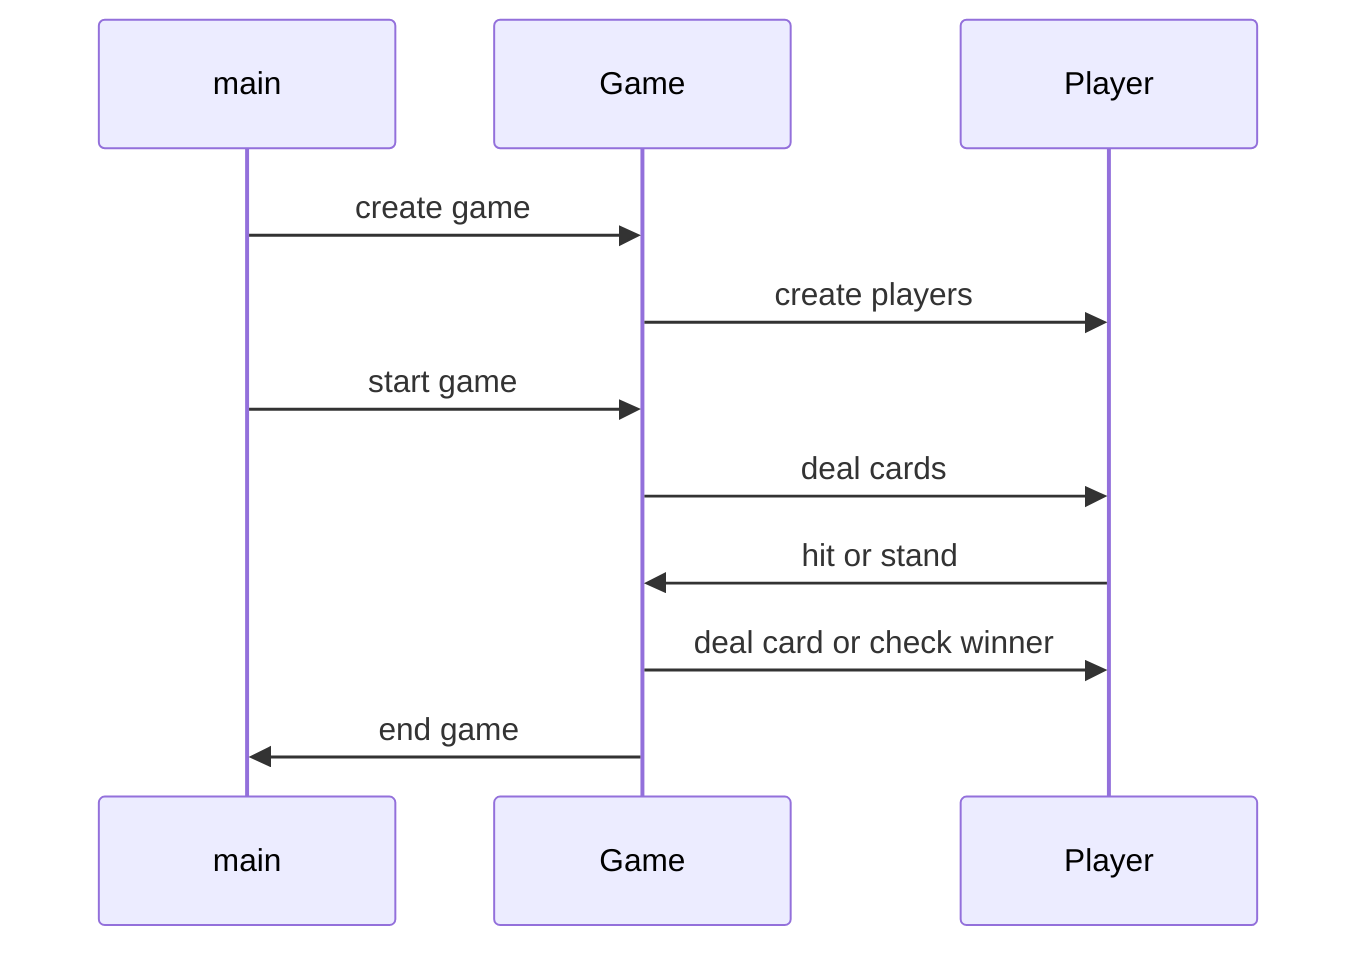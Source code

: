 sequenceDiagram
    participant M as main
    participant G as Game
    participant P as Player
    M->>G: create game
    G->>P: create players
    M->>G: start game
    G->>P: deal cards
    P->>G: hit or stand
    G->>P: deal card or check winner
    G->>M: end game